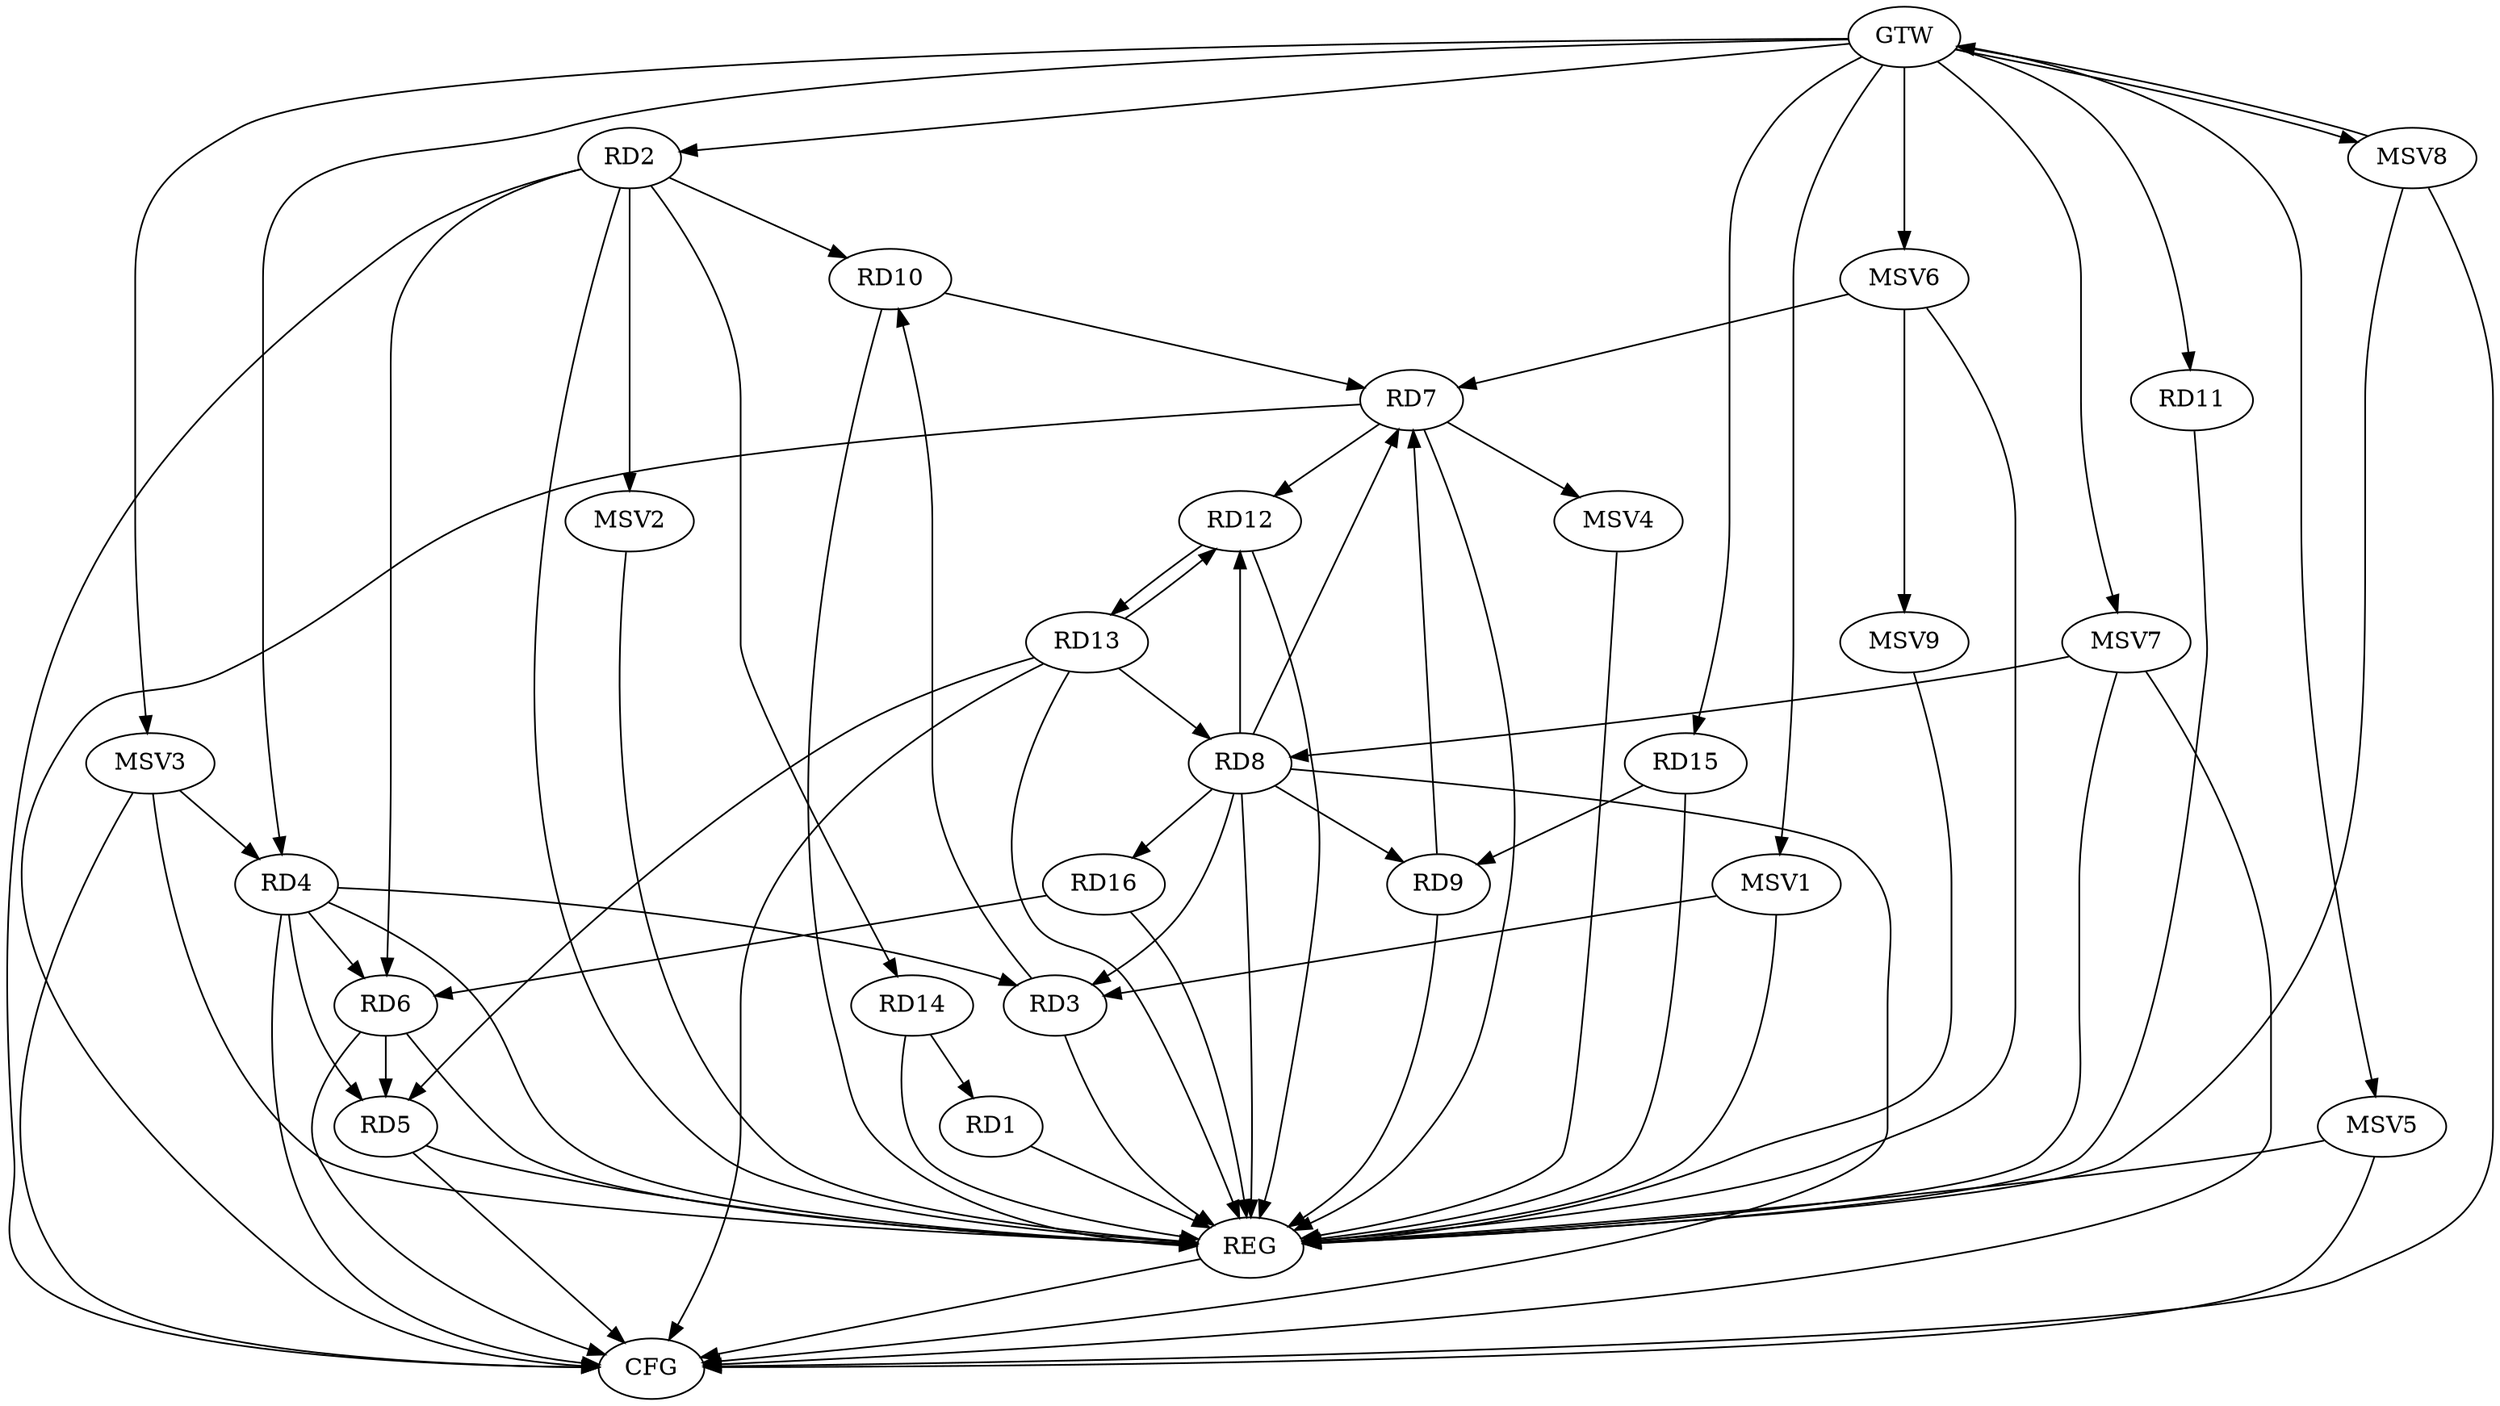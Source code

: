 strict digraph G {
  RD1 [ label="RD1" ];
  RD2 [ label="RD2" ];
  RD3 [ label="RD3" ];
  RD4 [ label="RD4" ];
  RD5 [ label="RD5" ];
  RD6 [ label="RD6" ];
  RD7 [ label="RD7" ];
  RD8 [ label="RD8" ];
  RD9 [ label="RD9" ];
  RD10 [ label="RD10" ];
  RD11 [ label="RD11" ];
  RD12 [ label="RD12" ];
  RD13 [ label="RD13" ];
  RD14 [ label="RD14" ];
  RD15 [ label="RD15" ];
  RD16 [ label="RD16" ];
  GTW [ label="GTW" ];
  REG [ label="REG" ];
  CFG [ label="CFG" ];
  MSV1 [ label="MSV1" ];
  MSV2 [ label="MSV2" ];
  MSV3 [ label="MSV3" ];
  MSV4 [ label="MSV4" ];
  MSV5 [ label="MSV5" ];
  MSV6 [ label="MSV6" ];
  MSV7 [ label="MSV7" ];
  MSV8 [ label="MSV8" ];
  MSV9 [ label="MSV9" ];
  RD14 -> RD1;
  RD2 -> RD6;
  RD2 -> RD10;
  RD2 -> RD14;
  RD4 -> RD3;
  RD8 -> RD3;
  RD3 -> RD10;
  RD4 -> RD5;
  RD4 -> RD6;
  RD6 -> RD5;
  RD13 -> RD5;
  RD16 -> RD6;
  RD8 -> RD7;
  RD9 -> RD7;
  RD10 -> RD7;
  RD7 -> RD12;
  RD8 -> RD9;
  RD8 -> RD12;
  RD13 -> RD8;
  RD8 -> RD16;
  RD15 -> RD9;
  RD12 -> RD13;
  RD13 -> RD12;
  GTW -> RD2;
  GTW -> RD4;
  GTW -> RD11;
  GTW -> RD15;
  RD1 -> REG;
  RD2 -> REG;
  RD3 -> REG;
  RD4 -> REG;
  RD5 -> REG;
  RD6 -> REG;
  RD7 -> REG;
  RD8 -> REG;
  RD9 -> REG;
  RD10 -> REG;
  RD11 -> REG;
  RD12 -> REG;
  RD13 -> REG;
  RD14 -> REG;
  RD15 -> REG;
  RD16 -> REG;
  RD5 -> CFG;
  RD7 -> CFG;
  RD8 -> CFG;
  RD2 -> CFG;
  RD6 -> CFG;
  RD4 -> CFG;
  RD13 -> CFG;
  REG -> CFG;
  MSV1 -> RD3;
  GTW -> MSV1;
  MSV1 -> REG;
  RD2 -> MSV2;
  MSV2 -> REG;
  MSV3 -> RD4;
  GTW -> MSV3;
  MSV3 -> REG;
  MSV3 -> CFG;
  RD7 -> MSV4;
  MSV4 -> REG;
  GTW -> MSV5;
  MSV5 -> REG;
  MSV5 -> CFG;
  MSV6 -> RD7;
  GTW -> MSV6;
  MSV6 -> REG;
  MSV7 -> RD8;
  GTW -> MSV7;
  MSV7 -> REG;
  MSV7 -> CFG;
  MSV8 -> GTW;
  GTW -> MSV8;
  MSV8 -> REG;
  MSV8 -> CFG;
  MSV6 -> MSV9;
  MSV9 -> REG;
}
